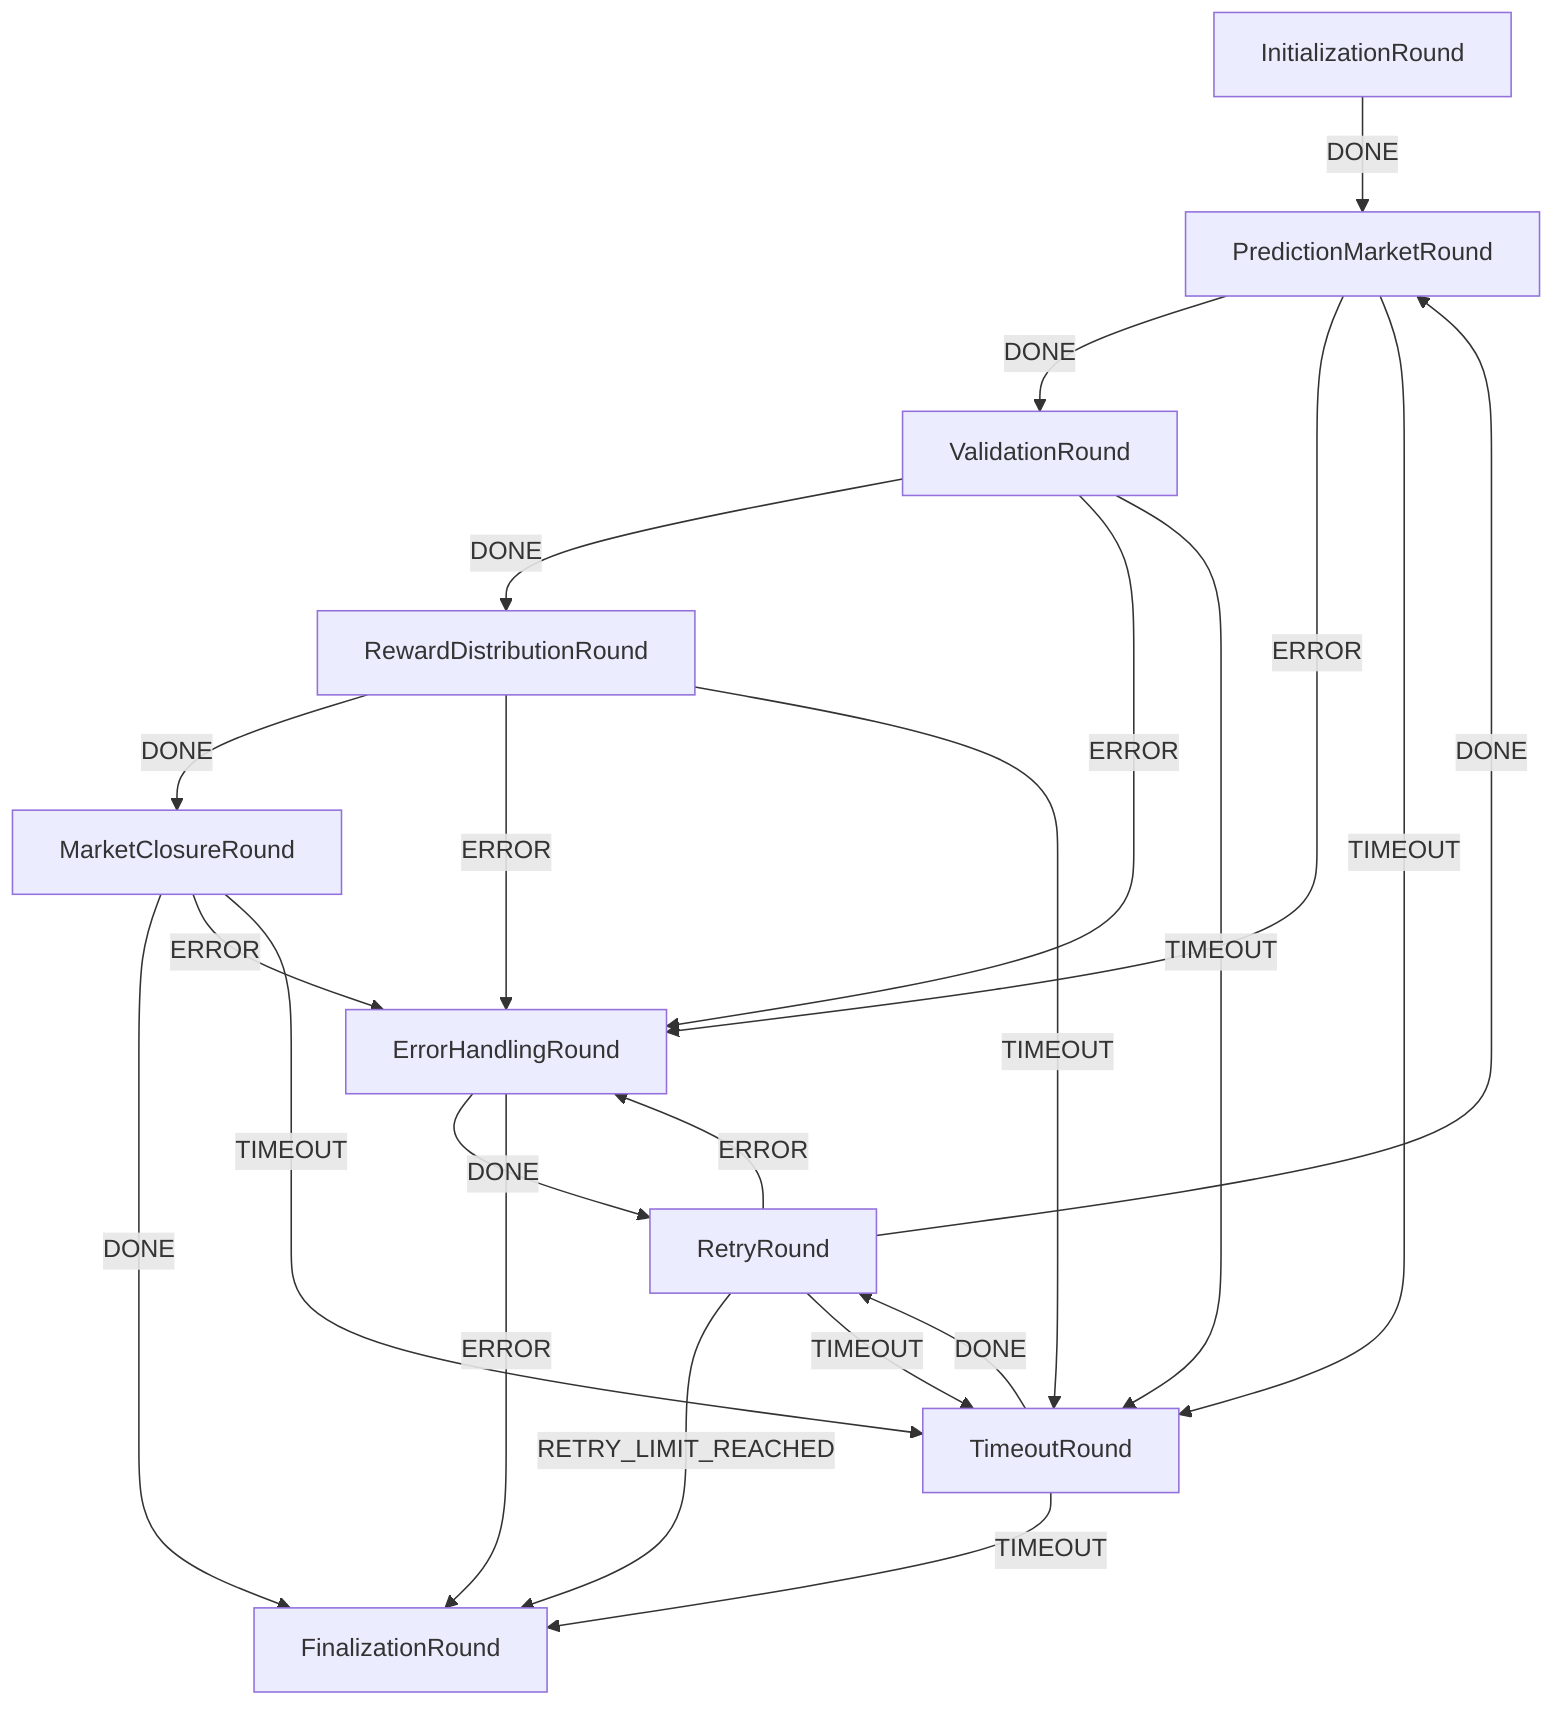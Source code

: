 graph TD
  InitializationRound
  PredictionMarketRound
  TimeoutRound
  RewardDistributionRound
  InitializationRound
  RetryRound
  ValidationRound
  ErrorHandlingRound
  FinalizationRound
  MarketClosureRound
  InitializationRound -->|DONE| PredictionMarketRound
  PredictionMarketRound -->|DONE| ValidationRound
  PredictionMarketRound -->|ERROR| ErrorHandlingRound
  PredictionMarketRound -->|TIMEOUT| TimeoutRound
  ValidationRound -->|DONE| RewardDistributionRound
  ValidationRound -->|ERROR| ErrorHandlingRound
  ValidationRound -->|TIMEOUT| TimeoutRound
  RewardDistributionRound -->|DONE| MarketClosureRound
  RewardDistributionRound -->|ERROR| ErrorHandlingRound
  RewardDistributionRound -->|TIMEOUT| TimeoutRound
  MarketClosureRound -->|DONE| FinalizationRound
  MarketClosureRound -->|ERROR| ErrorHandlingRound
  MarketClosureRound -->|TIMEOUT| TimeoutRound
  ErrorHandlingRound -->|DONE| RetryRound
  ErrorHandlingRound -->|ERROR| FinalizationRound
  TimeoutRound -->|DONE| RetryRound
  TimeoutRound -->|TIMEOUT| FinalizationRound
  RetryRound -->|DONE| PredictionMarketRound
  RetryRound -->|ERROR| ErrorHandlingRound
  RetryRound -->|RETRY_LIMIT_REACHED| FinalizationRound
  RetryRound -->|TIMEOUT| TimeoutRound